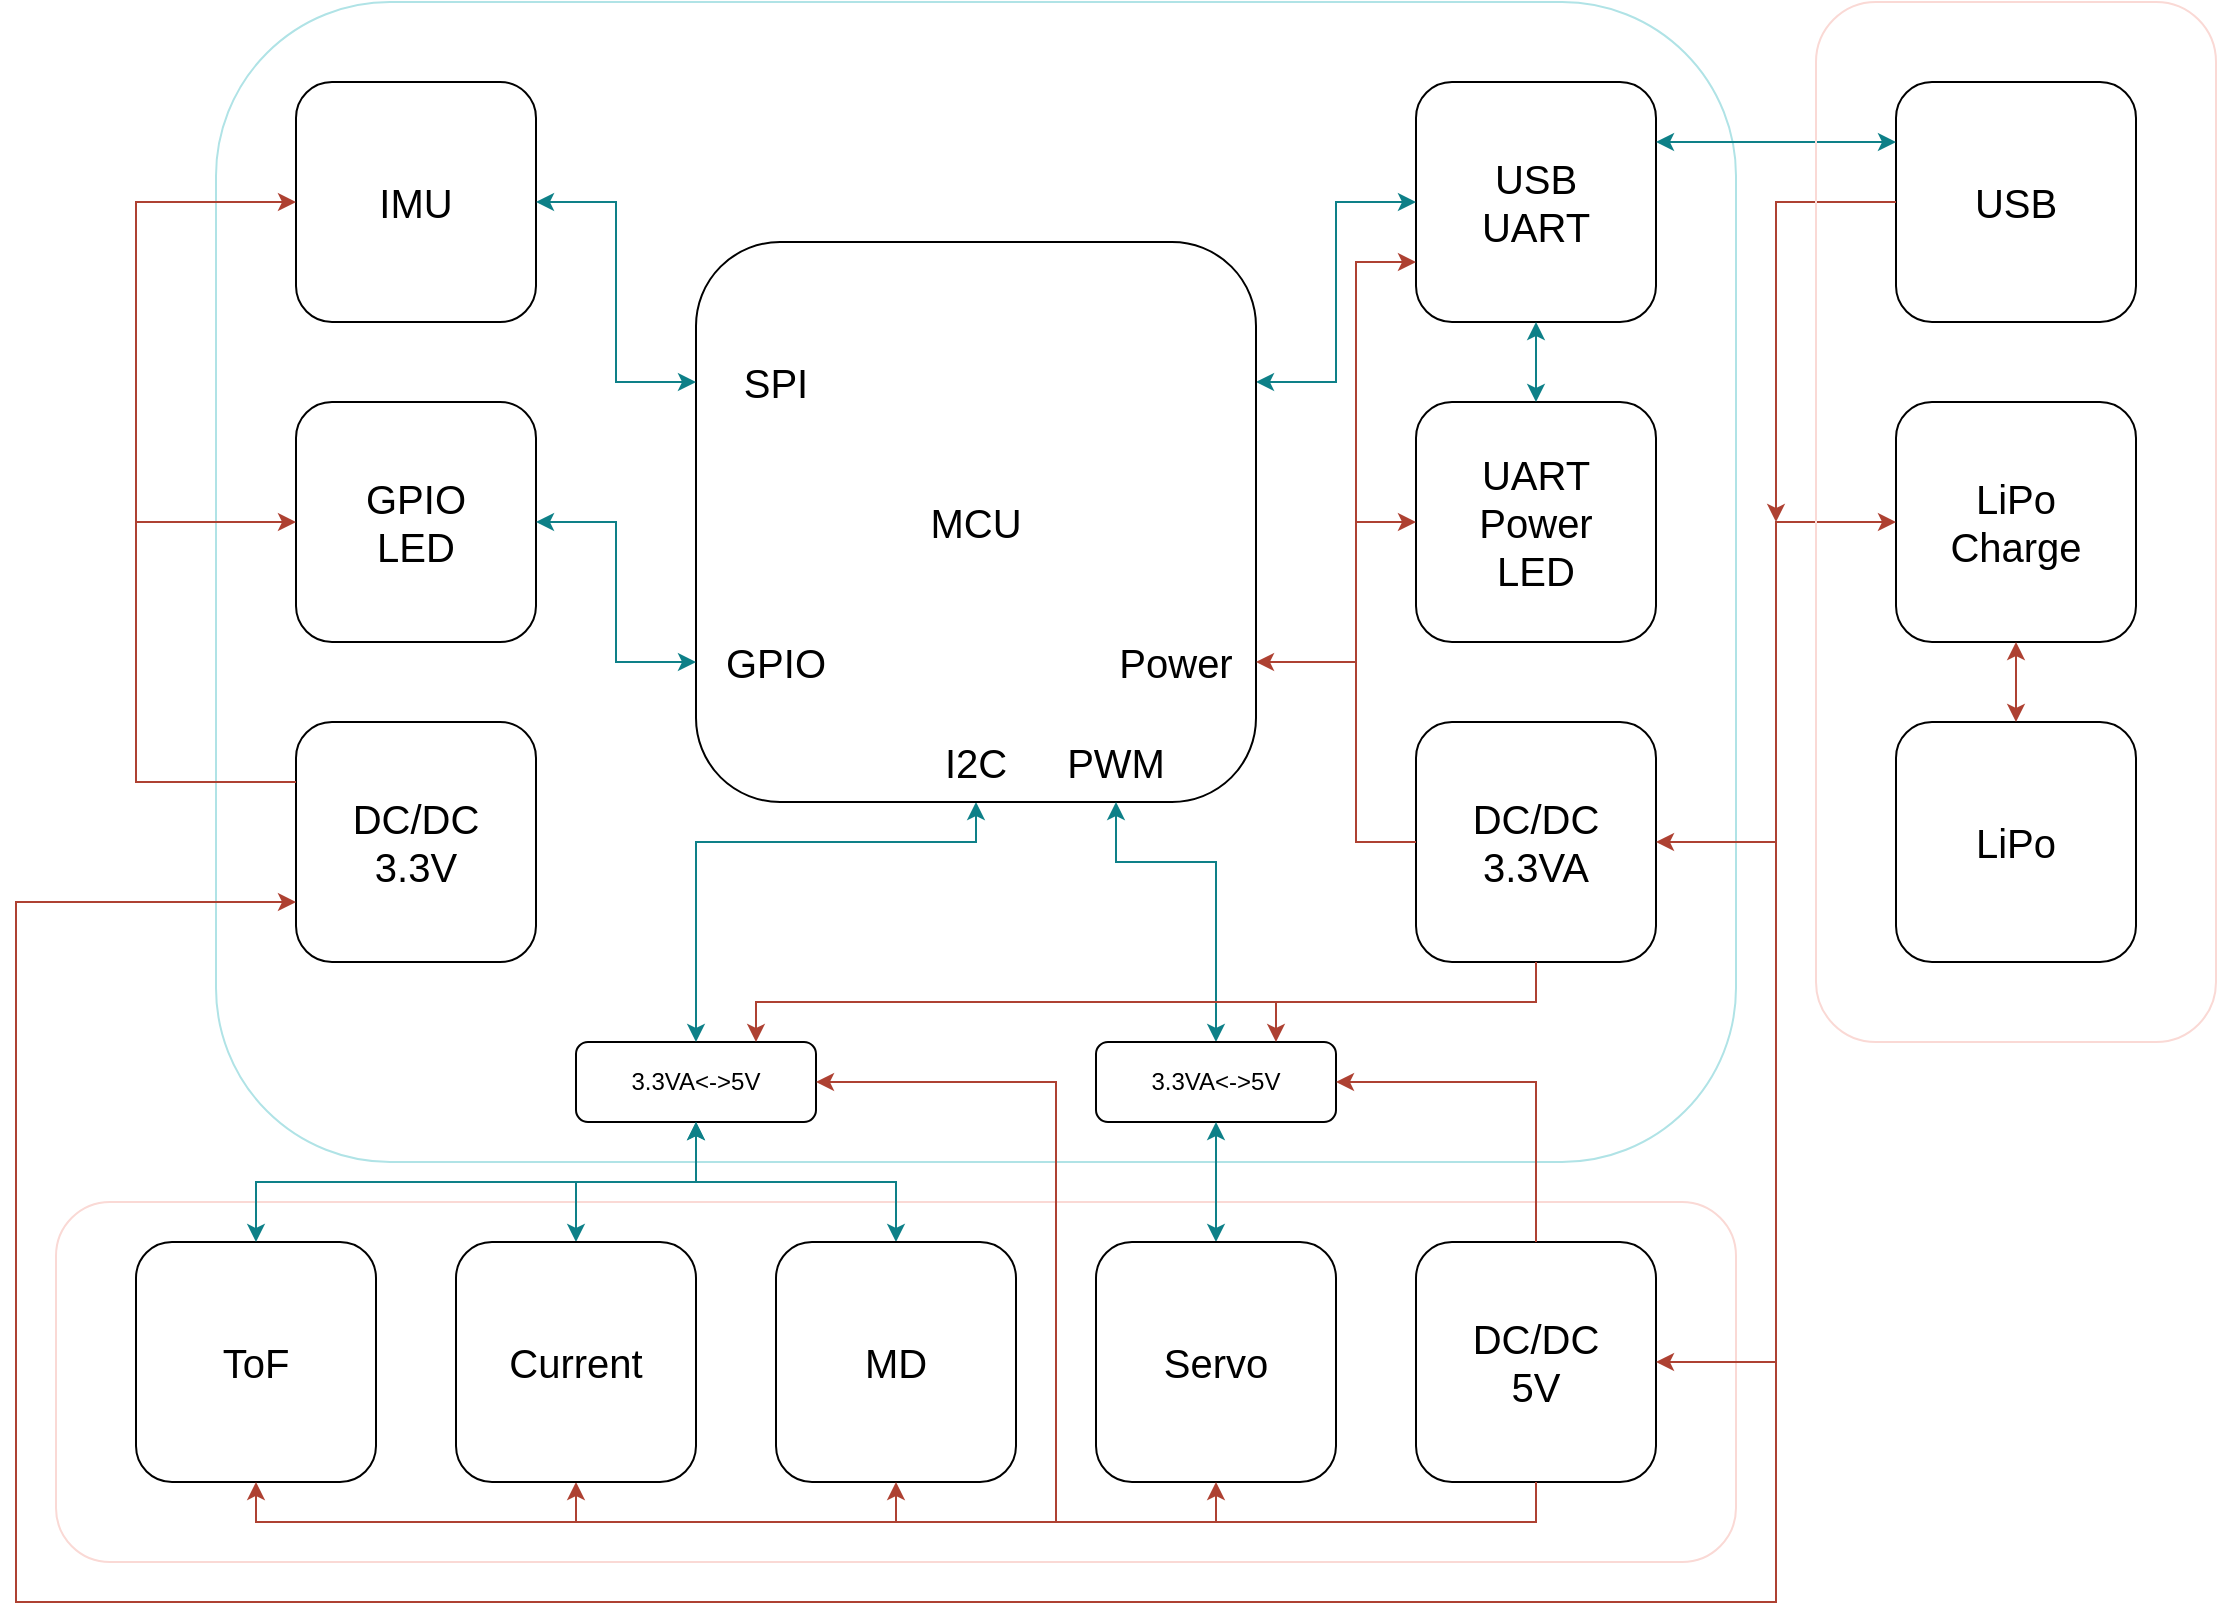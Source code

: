 <mxfile version="13.1.3">
    <diagram id="6hGFLwfOUW9BJ-s0fimq" name="Page-1">
        <mxGraphModel dx="603" dy="353" grid="1" gridSize="10" guides="1" tooltips="1" connect="1" arrows="1" fold="1" page="1" pageScale="1" pageWidth="1169" pageHeight="827" math="0" shadow="0">
            <root>
                <mxCell id="0"/>
                <mxCell id="1" parent="0"/>
                <mxCell id="97" value="" style="rounded=1;whiteSpace=wrap;html=1;strokeColor=#FAD9D5;fillColor=none;" vertex="1" parent="1">
                    <mxGeometry x="40" y="600" width="840" height="180" as="geometry"/>
                </mxCell>
                <mxCell id="90" value="" style="rounded=1;whiteSpace=wrap;html=1;strokeColor=#B0E3E6;fillColor=none;" vertex="1" parent="1">
                    <mxGeometry x="120" width="760" height="580" as="geometry"/>
                </mxCell>
                <mxCell id="17" value="" style="group" vertex="1" connectable="0" parent="1">
                    <mxGeometry x="160" y="40" width="710" height="440" as="geometry"/>
                </mxCell>
                <mxCell id="10" value="" style="rounded=1;whiteSpace=wrap;html=1;fillColor=none;" vertex="1" parent="17">
                    <mxGeometry width="120" height="120" as="geometry"/>
                </mxCell>
                <mxCell id="11" value="&lt;font style=&quot;font-size: 20px&quot;&gt;IMU&lt;/font&gt;" style="text;html=1;strokeColor=none;fillColor=none;align=center;verticalAlign=middle;whiteSpace=wrap;rounded=0;" vertex="1" parent="17">
                    <mxGeometry x="40" y="50" width="40" height="20" as="geometry"/>
                </mxCell>
                <mxCell id="16" value="" style="group" vertex="1" connectable="0" parent="17">
                    <mxGeometry y="160" width="120" height="120" as="geometry"/>
                </mxCell>
                <mxCell id="49" value="" style="group" vertex="1" connectable="0" parent="16">
                    <mxGeometry width="120" height="120" as="geometry"/>
                </mxCell>
                <mxCell id="14" value="" style="rounded=1;whiteSpace=wrap;html=1;fillColor=none;" vertex="1" parent="49">
                    <mxGeometry width="120" height="120" as="geometry"/>
                </mxCell>
                <mxCell id="15" value="&lt;font style=&quot;font-size: 20px&quot;&gt;GPIO&lt;br&gt;LED&lt;/font&gt;" style="text;html=1;strokeColor=none;fillColor=none;align=center;verticalAlign=middle;whiteSpace=wrap;rounded=0;" vertex="1" parent="49">
                    <mxGeometry x="40" y="50" width="40" height="20" as="geometry"/>
                </mxCell>
                <mxCell id="69" value="" style="group" vertex="1" connectable="0" parent="17">
                    <mxGeometry x="10" y="320" width="120" height="120" as="geometry"/>
                </mxCell>
                <mxCell id="61" value="" style="rounded=1;whiteSpace=wrap;html=1;fillColor=none;" vertex="1" parent="69">
                    <mxGeometry x="-10" width="120" height="120" as="geometry"/>
                </mxCell>
                <mxCell id="62" value="&lt;font style=&quot;font-size: 20px&quot;&gt;DC/DC&lt;br&gt;3.3V&lt;br&gt;&lt;/font&gt;" style="text;html=1;strokeColor=none;fillColor=none;align=center;verticalAlign=middle;whiteSpace=wrap;rounded=0;" vertex="1" parent="69">
                    <mxGeometry x="30" y="50" width="40" height="20" as="geometry"/>
                </mxCell>
                <mxCell id="64" value="" style="endArrow=classic;html=1;fillColor=#fad9d5;strokeColor=#ae4132;exitX=0;exitY=0.25;exitDx=0;exitDy=0;entryX=0;entryY=0.5;entryDx=0;entryDy=0;rounded=0;" edge="1" parent="17" source="61" target="10">
                    <mxGeometry width="50" height="50" relative="1" as="geometry">
                        <mxPoint x="630" y="610" as="sourcePoint"/>
                        <mxPoint x="430" y="650" as="targetPoint"/>
                        <Array as="points">
                            <mxPoint x="-80" y="350"/>
                            <mxPoint x="-80" y="60"/>
                        </Array>
                    </mxGeometry>
                </mxCell>
                <mxCell id="13" value="3.3VA&amp;lt;-&amp;gt;5V" style="rounded=1;whiteSpace=wrap;html=1;fillColor=none;" vertex="1" parent="1">
                    <mxGeometry x="300" y="520" width="120" height="40" as="geometry"/>
                </mxCell>
                <mxCell id="24" value="" style="group" vertex="1" connectable="0" parent="1">
                    <mxGeometry x="720" y="40" width="120" height="120" as="geometry"/>
                </mxCell>
                <mxCell id="8" value="" style="rounded=1;whiteSpace=wrap;html=1;fillColor=none;" vertex="1" parent="24">
                    <mxGeometry width="120" height="120" as="geometry"/>
                </mxCell>
                <mxCell id="9" value="&lt;font style=&quot;font-size: 20px&quot;&gt;USB&lt;br&gt;UART&lt;br&gt;&lt;/font&gt;" style="text;html=1;strokeColor=none;fillColor=none;align=center;verticalAlign=middle;whiteSpace=wrap;rounded=0;" vertex="1" parent="24">
                    <mxGeometry x="40" y="50" width="40" height="20" as="geometry"/>
                </mxCell>
                <mxCell id="25" value="" style="group" vertex="1" connectable="0" parent="1">
                    <mxGeometry x="720" y="360" width="120" height="120" as="geometry"/>
                </mxCell>
                <mxCell id="26" value="" style="rounded=1;whiteSpace=wrap;html=1;fillColor=none;" vertex="1" parent="25">
                    <mxGeometry width="120" height="120" as="geometry"/>
                </mxCell>
                <mxCell id="27" value="&lt;font style=&quot;font-size: 20px&quot;&gt;DC/DC&lt;br&gt;3.3VA&lt;br&gt;&lt;/font&gt;" style="text;html=1;strokeColor=none;fillColor=none;align=center;verticalAlign=middle;whiteSpace=wrap;rounded=0;" vertex="1" parent="25">
                    <mxGeometry x="40" y="50" width="40" height="20" as="geometry"/>
                </mxCell>
                <mxCell id="28" value="" style="group" vertex="1" connectable="0" parent="1">
                    <mxGeometry x="960" y="200" width="120" height="120" as="geometry"/>
                </mxCell>
                <mxCell id="29" value="" style="rounded=1;whiteSpace=wrap;html=1;fillColor=none;" vertex="1" parent="28">
                    <mxGeometry width="120" height="120" as="geometry"/>
                </mxCell>
                <mxCell id="30" value="&lt;font style=&quot;font-size: 20px&quot;&gt;LiPo&lt;br&gt;Charge&lt;br&gt;&lt;/font&gt;" style="text;html=1;strokeColor=none;fillColor=none;align=center;verticalAlign=middle;whiteSpace=wrap;rounded=0;" vertex="1" parent="28">
                    <mxGeometry x="40" y="50" width="40" height="20" as="geometry"/>
                </mxCell>
                <mxCell id="33" value="" style="endArrow=classic;startArrow=classic;html=1;exitX=0.5;exitY=0;exitDx=0;exitDy=0;entryX=0.5;entryY=1;entryDx=0;entryDy=0;fillColor=#b0e3e6;strokeColor=#0e8088;rounded=0;" edge="1" parent="1" source="13" target="2">
                    <mxGeometry width="50" height="50" relative="1" as="geometry">
                        <mxPoint x="610" y="400" as="sourcePoint"/>
                        <mxPoint x="660" y="350" as="targetPoint"/>
                        <Array as="points">
                            <mxPoint x="360" y="420"/>
                            <mxPoint x="500" y="420"/>
                        </Array>
                    </mxGeometry>
                </mxCell>
                <mxCell id="34" value="" style="endArrow=classic;startArrow=classic;html=1;exitX=0.5;exitY=0;exitDx=0;exitDy=0;entryX=0.5;entryY=1;entryDx=0;entryDy=0;fillColor=#b0e3e6;strokeColor=#0e8088;rounded=0;" edge="1" parent="1" source="6" target="13">
                    <mxGeometry width="50" height="50" relative="1" as="geometry">
                        <mxPoint x="450" y="440" as="sourcePoint"/>
                        <mxPoint x="500" y="390" as="targetPoint"/>
                        <Array as="points">
                            <mxPoint x="460" y="590"/>
                            <mxPoint x="360" y="590"/>
                        </Array>
                    </mxGeometry>
                </mxCell>
                <mxCell id="36" value="" style="group" vertex="1" connectable="0" parent="1">
                    <mxGeometry x="400" y="620" width="120" height="120" as="geometry"/>
                </mxCell>
                <mxCell id="21" value="" style="group" vertex="1" connectable="0" parent="36">
                    <mxGeometry width="120" height="120" as="geometry"/>
                </mxCell>
                <mxCell id="6" value="" style="rounded=1;whiteSpace=wrap;html=1;fillColor=none;" vertex="1" parent="21">
                    <mxGeometry width="120" height="120" as="geometry"/>
                </mxCell>
                <mxCell id="7" value="&lt;font style=&quot;font-size: 20px&quot;&gt;MD&lt;/font&gt;" style="text;html=1;strokeColor=none;fillColor=none;align=center;verticalAlign=middle;whiteSpace=wrap;rounded=0;" vertex="1" parent="21">
                    <mxGeometry x="40" y="50" width="40" height="20" as="geometry"/>
                </mxCell>
                <mxCell id="37" value="" style="group" vertex="1" connectable="0" parent="1">
                    <mxGeometry x="960" y="40" width="120" height="120" as="geometry"/>
                </mxCell>
                <mxCell id="38" value="" style="rounded=1;whiteSpace=wrap;html=1;fillColor=none;" vertex="1" parent="37">
                    <mxGeometry width="120" height="120" as="geometry"/>
                </mxCell>
                <mxCell id="39" value="&lt;font style=&quot;font-size: 20px&quot;&gt;USB&lt;br&gt;&lt;/font&gt;" style="text;html=1;strokeColor=none;fillColor=none;align=center;verticalAlign=middle;whiteSpace=wrap;rounded=0;" vertex="1" parent="37">
                    <mxGeometry x="40" y="50" width="40" height="20" as="geometry"/>
                </mxCell>
                <mxCell id="40" value="" style="group" vertex="1" connectable="0" parent="1">
                    <mxGeometry x="960" y="360" width="120" height="120" as="geometry"/>
                </mxCell>
                <mxCell id="41" value="" style="rounded=1;whiteSpace=wrap;html=1;fillColor=none;" vertex="1" parent="40">
                    <mxGeometry width="120" height="120" as="geometry"/>
                </mxCell>
                <mxCell id="42" value="&lt;font style=&quot;font-size: 20px&quot;&gt;LiPo&lt;br&gt;&lt;/font&gt;" style="text;html=1;strokeColor=none;fillColor=none;align=center;verticalAlign=middle;whiteSpace=wrap;rounded=0;" vertex="1" parent="40">
                    <mxGeometry x="40" y="50" width="40" height="20" as="geometry"/>
                </mxCell>
                <mxCell id="43" value="" style="endArrow=classic;startArrow=classic;html=1;exitX=1;exitY=0.25;exitDx=0;exitDy=0;entryX=0;entryY=0.5;entryDx=0;entryDy=0;fillColor=#b0e3e6;strokeColor=#0e8088;rounded=0;" edge="1" parent="1" source="2" target="8">
                    <mxGeometry width="50" height="50" relative="1" as="geometry">
                        <mxPoint x="585" y="90" as="sourcePoint"/>
                        <mxPoint x="665" y="10" as="targetPoint"/>
                        <Array as="points">
                            <mxPoint x="680" y="190"/>
                            <mxPoint x="680" y="100"/>
                        </Array>
                    </mxGeometry>
                </mxCell>
                <mxCell id="44" value="" style="group" vertex="1" connectable="0" parent="1">
                    <mxGeometry x="360" y="120" width="280" height="280" as="geometry"/>
                </mxCell>
                <mxCell id="2" value="" style="rounded=1;whiteSpace=wrap;html=1;fillColor=none;" vertex="1" parent="44">
                    <mxGeometry width="280" height="280" as="geometry"/>
                </mxCell>
                <mxCell id="3" value="&lt;font style=&quot;font-size: 20px&quot;&gt;MCU&lt;/font&gt;" style="text;html=1;strokeColor=none;fillColor=none;align=center;verticalAlign=middle;whiteSpace=wrap;rounded=0;" vertex="1" parent="44">
                    <mxGeometry x="120" y="130" width="40" height="20" as="geometry"/>
                </mxCell>
                <mxCell id="45" value="&lt;font style=&quot;font-size: 20px&quot;&gt;I2C&lt;/font&gt;" style="text;html=1;strokeColor=none;fillColor=none;align=center;verticalAlign=middle;whiteSpace=wrap;rounded=0;" vertex="1" parent="44">
                    <mxGeometry x="120" y="250" width="40" height="20" as="geometry"/>
                </mxCell>
                <mxCell id="46" value="&lt;font style=&quot;font-size: 20px&quot;&gt;SPI&lt;/font&gt;" style="text;html=1;strokeColor=none;fillColor=none;align=center;verticalAlign=middle;whiteSpace=wrap;rounded=0;" vertex="1" parent="44">
                    <mxGeometry x="20" y="60" width="40" height="20" as="geometry"/>
                </mxCell>
                <mxCell id="55" value="&lt;font style=&quot;font-size: 20px&quot;&gt;GPIO&lt;/font&gt;" style="text;html=1;strokeColor=none;fillColor=none;align=center;verticalAlign=middle;whiteSpace=wrap;rounded=0;" vertex="1" parent="44">
                    <mxGeometry x="20" y="200" width="40" height="20" as="geometry"/>
                </mxCell>
                <mxCell id="58" value="&lt;font style=&quot;font-size: 20px&quot;&gt;Power&lt;/font&gt;" style="text;html=1;strokeColor=none;fillColor=none;align=center;verticalAlign=middle;whiteSpace=wrap;rounded=0;" vertex="1" parent="44">
                    <mxGeometry x="220" y="200" width="40" height="20" as="geometry"/>
                </mxCell>
                <mxCell id="82" value="&lt;font style=&quot;font-size: 20px&quot;&gt;PWM&lt;/font&gt;" style="text;html=1;strokeColor=none;fillColor=none;align=center;verticalAlign=middle;whiteSpace=wrap;rounded=0;" vertex="1" parent="44">
                    <mxGeometry x="190" y="250" width="40" height="20" as="geometry"/>
                </mxCell>
                <mxCell id="47" value="" style="endArrow=classic;startArrow=classic;html=1;exitX=1;exitY=0.5;exitDx=0;exitDy=0;entryX=0;entryY=0.25;entryDx=0;entryDy=0;fillColor=#b0e3e6;strokeColor=#0e8088;rounded=0;" edge="1" parent="1" source="10" target="2">
                    <mxGeometry width="50" height="50" relative="1" as="geometry">
                        <mxPoint x="650" y="200" as="sourcePoint"/>
                        <mxPoint x="730" y="110" as="targetPoint"/>
                        <Array as="points">
                            <mxPoint x="320" y="100"/>
                            <mxPoint x="320" y="190"/>
                        </Array>
                    </mxGeometry>
                </mxCell>
                <mxCell id="51" value="" style="group" vertex="1" connectable="0" parent="1">
                    <mxGeometry x="720" y="200" width="120" height="120" as="geometry"/>
                </mxCell>
                <mxCell id="52" value="" style="group" vertex="1" connectable="0" parent="51">
                    <mxGeometry width="120" height="120" as="geometry"/>
                </mxCell>
                <mxCell id="53" value="" style="rounded=1;whiteSpace=wrap;html=1;fillColor=none;" vertex="1" parent="52">
                    <mxGeometry width="120" height="120" as="geometry"/>
                </mxCell>
                <mxCell id="54" value="&lt;span style=&quot;font-size: 20px&quot;&gt;UART&lt;br&gt;Power&lt;br&gt;LED&lt;/span&gt;" style="text;html=1;strokeColor=none;fillColor=none;align=center;verticalAlign=middle;whiteSpace=wrap;rounded=0;" vertex="1" parent="52">
                    <mxGeometry x="40" y="50" width="40" height="20" as="geometry"/>
                </mxCell>
                <mxCell id="56" value="" style="endArrow=classic;startArrow=classic;html=1;exitX=1;exitY=0.5;exitDx=0;exitDy=0;entryX=0;entryY=0.75;entryDx=0;entryDy=0;fillColor=#b0e3e6;strokeColor=#0e8088;rounded=0;" edge="1" parent="1" source="14" target="2">
                    <mxGeometry width="50" height="50" relative="1" as="geometry">
                        <mxPoint x="290" y="110.0" as="sourcePoint"/>
                        <mxPoint x="370" y="200.0" as="targetPoint"/>
                        <Array as="points">
                            <mxPoint x="320" y="260"/>
                            <mxPoint x="320" y="330"/>
                        </Array>
                    </mxGeometry>
                </mxCell>
                <mxCell id="57" value="" style="endArrow=classic;startArrow=classic;html=1;exitX=0.5;exitY=0;exitDx=0;exitDy=0;entryX=0.5;entryY=1;entryDx=0;entryDy=0;fillColor=#b0e3e6;strokeColor=#0e8088;rounded=0;" edge="1" parent="1" source="53" target="8">
                    <mxGeometry width="50" height="50" relative="1" as="geometry">
                        <mxPoint x="650" y="200.0" as="sourcePoint"/>
                        <mxPoint x="730" y="150.0" as="targetPoint"/>
                        <Array as="points"/>
                    </mxGeometry>
                </mxCell>
                <mxCell id="59" value="" style="endArrow=classic;html=1;fillColor=#fad9d5;strokeColor=#ae4132;exitX=0;exitY=0.5;exitDx=0;exitDy=0;entryX=1;entryY=0.75;entryDx=0;entryDy=0;rounded=0;" edge="1" parent="1" source="26" target="2">
                    <mxGeometry width="50" height="50" relative="1" as="geometry">
                        <mxPoint x="620" y="380" as="sourcePoint"/>
                        <mxPoint x="670" y="330" as="targetPoint"/>
                        <Array as="points">
                            <mxPoint x="690" y="420"/>
                            <mxPoint x="690" y="330"/>
                        </Array>
                    </mxGeometry>
                </mxCell>
                <mxCell id="60" value="" style="group" vertex="1" connectable="0" parent="1">
                    <mxGeometry x="800" y="690" width="120" height="120" as="geometry"/>
                </mxCell>
                <mxCell id="65" value="" style="group" vertex="1" connectable="0" parent="60">
                    <mxGeometry x="-80" y="-70" width="120" height="120" as="geometry"/>
                </mxCell>
                <mxCell id="66" value="" style="rounded=1;whiteSpace=wrap;html=1;fillColor=none;" vertex="1" parent="65">
                    <mxGeometry width="120" height="120" as="geometry"/>
                </mxCell>
                <mxCell id="67" value="&lt;font style=&quot;font-size: 20px&quot;&gt;DC/DC&lt;br&gt;5V&lt;br&gt;&lt;/font&gt;" style="text;html=1;strokeColor=none;fillColor=none;align=center;verticalAlign=middle;whiteSpace=wrap;rounded=0;" vertex="1" parent="65">
                    <mxGeometry x="40" y="50" width="40" height="20" as="geometry"/>
                </mxCell>
                <mxCell id="63" value="" style="endArrow=classic;html=1;fillColor=#fad9d5;strokeColor=#ae4132;entryX=0.5;entryY=1;entryDx=0;entryDy=0;rounded=0;" edge="1" parent="1" target="4">
                    <mxGeometry width="50" height="50" relative="1" as="geometry">
                        <mxPoint x="460" y="760" as="sourcePoint"/>
                        <mxPoint x="650" y="400" as="targetPoint"/>
                        <Array as="points">
                            <mxPoint x="300" y="760"/>
                        </Array>
                    </mxGeometry>
                </mxCell>
                <mxCell id="68" value="" style="endArrow=classic;html=1;fillColor=#fad9d5;strokeColor=#ae4132;exitX=0.5;exitY=1;exitDx=0;exitDy=0;entryX=0.5;entryY=1;entryDx=0;entryDy=0;rounded=0;" edge="1" parent="1" source="66" target="6">
                    <mxGeometry width="50" height="50" relative="1" as="geometry">
                        <mxPoint x="790" y="710" as="sourcePoint"/>
                        <mxPoint x="170" y="170.0" as="targetPoint"/>
                        <Array as="points">
                            <mxPoint x="780" y="760"/>
                            <mxPoint x="460" y="760"/>
                        </Array>
                    </mxGeometry>
                </mxCell>
                <mxCell id="70" value="" style="endArrow=classic;html=1;fillColor=#fad9d5;strokeColor=#ae4132;entryX=0;entryY=0.5;entryDx=0;entryDy=0;rounded=0;" edge="1" parent="1" target="14">
                    <mxGeometry width="50" height="50" relative="1" as="geometry">
                        <mxPoint x="120" y="260" as="sourcePoint"/>
                        <mxPoint x="140" y="400.0" as="targetPoint"/>
                        <Array as="points">
                            <mxPoint x="80" y="260"/>
                            <mxPoint x="120" y="260"/>
                        </Array>
                    </mxGeometry>
                </mxCell>
                <mxCell id="71" value="" style="endArrow=classic;html=1;fillColor=#fad9d5;strokeColor=#ae4132;exitX=0;exitY=0.5;exitDx=0;exitDy=0;entryX=1;entryY=0.5;entryDx=0;entryDy=0;rounded=0;startArrow=classic;startFill=1;" edge="1" parent="1" source="29" target="66">
                    <mxGeometry width="50" height="50" relative="1" as="geometry">
                        <mxPoint x="1210" y="450" as="sourcePoint"/>
                        <mxPoint x="1130" y="360" as="targetPoint"/>
                        <Array as="points">
                            <mxPoint x="900" y="260"/>
                            <mxPoint x="900" y="680"/>
                        </Array>
                    </mxGeometry>
                </mxCell>
                <mxCell id="73" value="" style="endArrow=classic;html=1;fillColor=#fad9d5;strokeColor=#ae4132;entryX=0;entryY=0.75;entryDx=0;entryDy=0;rounded=0;" edge="1" parent="1" target="61">
                    <mxGeometry width="50" height="50" relative="1" as="geometry">
                        <mxPoint x="900" y="580" as="sourcePoint"/>
                        <mxPoint x="850" y="590" as="targetPoint"/>
                        <Array as="points">
                            <mxPoint x="900" y="580"/>
                            <mxPoint x="900" y="800"/>
                            <mxPoint x="20" y="800"/>
                            <mxPoint x="20" y="450"/>
                        </Array>
                    </mxGeometry>
                </mxCell>
                <mxCell id="74" value="" style="endArrow=classic;html=1;fillColor=#fad9d5;strokeColor=#ae4132;entryX=1;entryY=0.5;entryDx=0;entryDy=0;rounded=0;" edge="1" parent="1" target="26">
                    <mxGeometry width="50" height="50" relative="1" as="geometry">
                        <mxPoint x="900" y="420" as="sourcePoint"/>
                        <mxPoint x="970" y="590.0" as="targetPoint"/>
                        <Array as="points">
                            <mxPoint x="900" y="420"/>
                        </Array>
                    </mxGeometry>
                </mxCell>
                <mxCell id="75" value="" style="endArrow=classic;html=1;exitX=0.5;exitY=0;exitDx=0;exitDy=0;entryX=0.5;entryY=1;entryDx=0;entryDy=0;fillColor=#fad9d5;strokeColor=#ae4132;startArrow=classic;startFill=1;" edge="1" parent="1" source="41" target="29">
                    <mxGeometry width="50" height="50" relative="1" as="geometry">
                        <mxPoint x="770" y="420" as="sourcePoint"/>
                        <mxPoint x="820" y="370" as="targetPoint"/>
                    </mxGeometry>
                </mxCell>
                <mxCell id="76" value="" style="endArrow=classic;html=1;exitX=0;exitY=0.5;exitDx=0;exitDy=0;rounded=0;fillColor=#fad9d5;strokeColor=#ae4132;" edge="1" parent="1" source="38">
                    <mxGeometry width="50" height="50" relative="1" as="geometry">
                        <mxPoint x="710" y="370" as="sourcePoint"/>
                        <mxPoint x="900" y="260" as="targetPoint"/>
                        <Array as="points">
                            <mxPoint x="900" y="100"/>
                        </Array>
                    </mxGeometry>
                </mxCell>
                <mxCell id="31" value="" style="endArrow=classic;startArrow=classic;html=1;exitX=0.5;exitY=0;exitDx=0;exitDy=0;entryX=0.5;entryY=1;entryDx=0;entryDy=0;fillColor=#b0e3e6;strokeColor=#0e8088;rounded=0;" edge="1" parent="1" source="4" target="13">
                    <mxGeometry width="50" height="50" relative="1" as="geometry">
                        <mxPoint x="450" y="440" as="sourcePoint"/>
                        <mxPoint x="260" y="520" as="targetPoint"/>
                        <Array as="points">
                            <mxPoint x="300" y="590"/>
                            <mxPoint x="360" y="590"/>
                        </Array>
                    </mxGeometry>
                </mxCell>
                <mxCell id="85" value="" style="endArrow=classic;startArrow=classic;html=1;exitX=0.5;exitY=0;exitDx=0;exitDy=0;entryX=0.75;entryY=1;entryDx=0;entryDy=0;fillColor=#b0e3e6;strokeColor=#0e8088;rounded=0;" edge="1" parent="1" source="83" target="2">
                    <mxGeometry width="50" height="50" relative="1" as="geometry">
                        <mxPoint x="440" y="580" as="sourcePoint"/>
                        <mxPoint x="440" y="540" as="targetPoint"/>
                        <Array as="points">
                            <mxPoint x="620" y="430"/>
                            <mxPoint x="570" y="430"/>
                        </Array>
                    </mxGeometry>
                </mxCell>
                <mxCell id="83" value="3.3VA&amp;lt;-&amp;gt;5V" style="rounded=1;whiteSpace=wrap;html=1;fillColor=none;" vertex="1" parent="1">
                    <mxGeometry x="560" y="520" width="120" height="40" as="geometry"/>
                </mxCell>
                <mxCell id="84" value="" style="endArrow=classic;startArrow=classic;html=1;exitX=0.5;exitY=0;exitDx=0;exitDy=0;entryX=0.5;entryY=1;entryDx=0;entryDy=0;fillColor=#b0e3e6;strokeColor=#0e8088;rounded=0;" edge="1" parent="1" source="80" target="83">
                    <mxGeometry width="50" height="50" relative="1" as="geometry">
                        <mxPoint x="470" y="570" as="sourcePoint"/>
                        <mxPoint x="470" y="530" as="targetPoint"/>
                    </mxGeometry>
                </mxCell>
                <mxCell id="81" value="&lt;font style=&quot;font-size: 20px&quot;&gt;Servo&lt;/font&gt;" style="text;html=1;strokeColor=none;fillColor=none;align=center;verticalAlign=middle;whiteSpace=wrap;rounded=0;" vertex="1" parent="1">
                    <mxGeometry x="600" y="670" width="40" height="20" as="geometry"/>
                </mxCell>
                <mxCell id="80" value="" style="rounded=1;whiteSpace=wrap;html=1;fillColor=none;" vertex="1" parent="1">
                    <mxGeometry x="560" y="620" width="120" height="120" as="geometry"/>
                </mxCell>
                <mxCell id="86" value="" style="endArrow=classic;html=1;fillColor=#fad9d5;strokeColor=#ae4132;entryX=0.5;entryY=1;entryDx=0;entryDy=0;" edge="1" parent="1" target="80">
                    <mxGeometry width="50" height="50" relative="1" as="geometry">
                        <mxPoint x="620" y="760" as="sourcePoint"/>
                        <mxPoint x="630" y="760" as="targetPoint"/>
                    </mxGeometry>
                </mxCell>
                <mxCell id="87" value="" style="endArrow=classic;html=1;fillColor=#fad9d5;strokeColor=#ae4132;entryX=0;entryY=0.75;entryDx=0;entryDy=0;rounded=0;" edge="1" parent="1" target="8">
                    <mxGeometry width="50" height="50" relative="1" as="geometry">
                        <mxPoint x="690" y="260" as="sourcePoint"/>
                        <mxPoint x="650" y="340" as="targetPoint"/>
                        <Array as="points">
                            <mxPoint x="690" y="260"/>
                            <mxPoint x="690" y="130"/>
                        </Array>
                    </mxGeometry>
                </mxCell>
                <mxCell id="88" value="" style="endArrow=classic;html=1;fillColor=#fad9d5;strokeColor=#ae4132;entryX=0;entryY=0.5;entryDx=0;entryDy=0;rounded=0;" edge="1" parent="1" target="53">
                    <mxGeometry width="50" height="50" relative="1" as="geometry">
                        <mxPoint x="690" y="330" as="sourcePoint"/>
                        <mxPoint x="730" y="140" as="targetPoint"/>
                        <Array as="points">
                            <mxPoint x="690" y="330"/>
                            <mxPoint x="690" y="260"/>
                        </Array>
                    </mxGeometry>
                </mxCell>
                <mxCell id="89" value="" style="endArrow=classic;startArrow=classic;html=1;entryX=0;entryY=0.25;entryDx=0;entryDy=0;exitX=1;exitY=0.25;exitDx=0;exitDy=0;fillColor=#b0e3e6;strokeColor=#0e8088;" edge="1" parent="1" source="8" target="38">
                    <mxGeometry width="50" height="50" relative="1" as="geometry">
                        <mxPoint x="700" y="270" as="sourcePoint"/>
                        <mxPoint x="750" y="220" as="targetPoint"/>
                    </mxGeometry>
                </mxCell>
                <mxCell id="92" value="" style="endArrow=classic;html=1;fillColor=#fad9d5;strokeColor=#ae4132;exitX=0.5;exitY=1;exitDx=0;exitDy=0;entryX=0.75;entryY=0;entryDx=0;entryDy=0;rounded=0;" edge="1" parent="1" source="26" target="83">
                    <mxGeometry width="50" height="50" relative="1" as="geometry">
                        <mxPoint x="550" y="600" as="sourcePoint"/>
                        <mxPoint x="600" y="550" as="targetPoint"/>
                        <Array as="points">
                            <mxPoint x="780" y="500"/>
                            <mxPoint x="650" y="500"/>
                        </Array>
                    </mxGeometry>
                </mxCell>
                <mxCell id="93" value="" style="endArrow=classic;html=1;fillColor=#fad9d5;strokeColor=#ae4132;entryX=0.75;entryY=0;entryDx=0;entryDy=0;rounded=0;" edge="1" parent="1" target="13">
                    <mxGeometry width="50" height="50" relative="1" as="geometry">
                        <mxPoint x="650" y="500" as="sourcePoint"/>
                        <mxPoint x="690" y="550" as="targetPoint"/>
                        <Array as="points">
                            <mxPoint x="390" y="500"/>
                        </Array>
                    </mxGeometry>
                </mxCell>
                <mxCell id="94" value="" style="endArrow=classic;html=1;entryX=1;entryY=0.5;entryDx=0;entryDy=0;rounded=0;fillColor=#fad9d5;strokeColor=#ae4132;" edge="1" parent="1" target="13">
                    <mxGeometry width="50" height="50" relative="1" as="geometry">
                        <mxPoint x="540" y="760" as="sourcePoint"/>
                        <mxPoint x="600" y="550" as="targetPoint"/>
                        <Array as="points">
                            <mxPoint x="540" y="540"/>
                        </Array>
                    </mxGeometry>
                </mxCell>
                <mxCell id="95" value="" style="endArrow=classic;html=1;entryX=1;entryY=0.5;entryDx=0;entryDy=0;rounded=0;fillColor=#fad9d5;strokeColor=#ae4132;exitX=0.5;exitY=0;exitDx=0;exitDy=0;" edge="1" parent="1" source="66" target="83">
                    <mxGeometry width="50" height="50" relative="1" as="geometry">
                        <mxPoint x="780" y="590" as="sourcePoint"/>
                        <mxPoint x="600" y="550" as="targetPoint"/>
                        <Array as="points">
                            <mxPoint x="780" y="540"/>
                        </Array>
                    </mxGeometry>
                </mxCell>
                <mxCell id="99" value="" style="rounded=1;whiteSpace=wrap;html=1;strokeColor=#FAD9D5;fillColor=none;" vertex="1" parent="1">
                    <mxGeometry x="920" width="200" height="520" as="geometry"/>
                </mxCell>
                <mxCell id="100" value="" style="group" vertex="1" connectable="0" parent="1">
                    <mxGeometry x="240" y="620" width="120" height="120" as="geometry"/>
                </mxCell>
                <mxCell id="4" value="" style="rounded=1;whiteSpace=wrap;html=1;fillColor=none;" vertex="1" parent="100">
                    <mxGeometry width="120" height="120" as="geometry"/>
                </mxCell>
                <mxCell id="5" value="&lt;font style=&quot;font-size: 20px&quot;&gt;Current&lt;/font&gt;" style="text;html=1;strokeColor=none;fillColor=none;align=center;verticalAlign=middle;whiteSpace=wrap;rounded=0;" vertex="1" parent="100">
                    <mxGeometry x="40" y="50" width="40" height="20" as="geometry"/>
                </mxCell>
                <mxCell id="101" value="" style="group" vertex="1" connectable="0" parent="1">
                    <mxGeometry x="80" y="620" width="120" height="120" as="geometry"/>
                </mxCell>
                <mxCell id="102" value="" style="rounded=1;whiteSpace=wrap;html=1;fillColor=none;" vertex="1" parent="101">
                    <mxGeometry width="120" height="120" as="geometry"/>
                </mxCell>
                <mxCell id="103" value="&lt;font style=&quot;font-size: 20px&quot;&gt;ToF&lt;br&gt;&lt;/font&gt;" style="text;html=1;strokeColor=none;fillColor=none;align=center;verticalAlign=middle;whiteSpace=wrap;rounded=0;" vertex="1" parent="101">
                    <mxGeometry x="40" y="50" width="40" height="20" as="geometry"/>
                </mxCell>
                <mxCell id="104" value="" style="endArrow=classic;html=1;fillColor=#fad9d5;strokeColor=#ae4132;entryX=0.5;entryY=1;entryDx=0;entryDy=0;rounded=0;" edge="1" parent="1">
                    <mxGeometry width="50" height="50" relative="1" as="geometry">
                        <mxPoint x="300" y="760" as="sourcePoint"/>
                        <mxPoint x="140" y="740" as="targetPoint"/>
                        <Array as="points">
                            <mxPoint x="140" y="760"/>
                        </Array>
                    </mxGeometry>
                </mxCell>
                <mxCell id="105" value="" style="endArrow=none;startArrow=classic;html=1;exitX=0.5;exitY=0;exitDx=0;exitDy=0;fillColor=#b0e3e6;strokeColor=#0e8088;rounded=0;endFill=0;" edge="1" parent="1" source="102">
                    <mxGeometry width="50" height="50" relative="1" as="geometry">
                        <mxPoint x="310" y="630" as="sourcePoint"/>
                        <mxPoint x="300" y="590" as="targetPoint"/>
                        <Array as="points">
                            <mxPoint x="140" y="590"/>
                        </Array>
                    </mxGeometry>
                </mxCell>
            </root>
        </mxGraphModel>
    </diagram>
</mxfile>